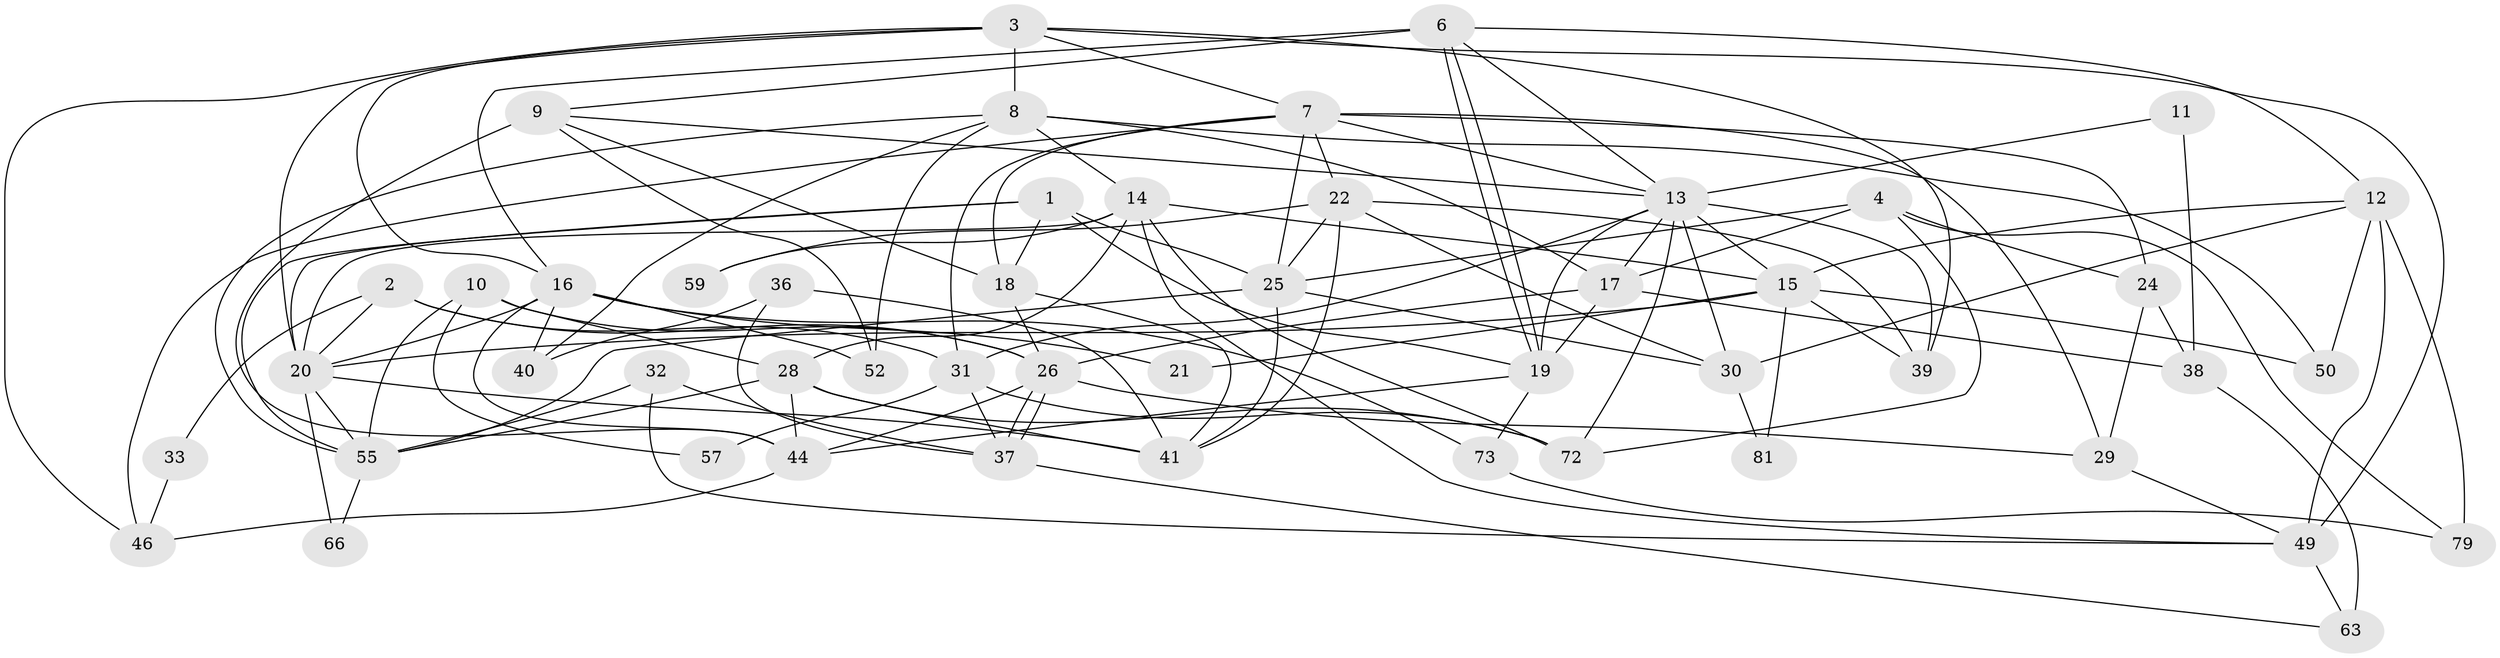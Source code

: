 // original degree distribution, {2: 0.1728395061728395, 4: 0.3333333333333333, 6: 0.04938271604938271, 5: 0.19753086419753085, 8: 0.04938271604938271, 3: 0.18518518518518517, 7: 0.012345679012345678}
// Generated by graph-tools (version 1.1) at 2025/11/02/27/25 16:11:22]
// undirected, 50 vertices, 126 edges
graph export_dot {
graph [start="1"]
  node [color=gray90,style=filled];
  1 [super="+68"];
  2 [super="+5"];
  3 [super="+34"];
  4 [super="+78"];
  6 [super="+23"];
  7 [super="+76"];
  8 [super="+35"];
  9 [super="+60"];
  10;
  11;
  12 [super="+45"];
  13 [super="+27"];
  14 [super="+58"];
  15 [super="+53"];
  16 [super="+80"];
  17 [super="+65"];
  18 [super="+54"];
  19 [super="+67"];
  20 [super="+43"];
  21;
  22 [super="+42"];
  24 [super="+75"];
  25 [super="+61"];
  26 [super="+51"];
  28 [super="+71"];
  29;
  30;
  31 [super="+62"];
  32;
  33;
  36;
  37 [super="+64"];
  38 [super="+77"];
  39 [super="+48"];
  40 [super="+47"];
  41 [super="+69"];
  44 [super="+70"];
  46;
  49 [super="+56"];
  50;
  52;
  55 [super="+74"];
  57;
  59;
  63;
  66;
  72;
  73;
  79;
  81;
  1 -- 20;
  1 -- 55;
  1 -- 19;
  1 -- 25;
  1 -- 18;
  2 -- 20;
  2 -- 33;
  2 -- 31;
  2 -- 26;
  3 -- 20;
  3 -- 46;
  3 -- 49;
  3 -- 7;
  3 -- 16;
  3 -- 8;
  3 -- 39;
  4 -- 72;
  4 -- 79;
  4 -- 24;
  4 -- 25;
  4 -- 17;
  6 -- 19;
  6 -- 19;
  6 -- 9;
  6 -- 13;
  6 -- 12;
  6 -- 16;
  7 -- 46;
  7 -- 31;
  7 -- 22 [weight=2];
  7 -- 13;
  7 -- 18;
  7 -- 25;
  7 -- 29;
  7 -- 24;
  8 -- 55;
  8 -- 50;
  8 -- 52;
  8 -- 14;
  8 -- 17;
  8 -- 40;
  9 -- 52;
  9 -- 44;
  9 -- 13;
  9 -- 18;
  10 -- 26;
  10 -- 28;
  10 -- 57;
  10 -- 55;
  11 -- 38;
  11 -- 13;
  12 -- 79;
  12 -- 49 [weight=2];
  12 -- 50;
  12 -- 30;
  12 -- 15;
  13 -- 72;
  13 -- 39;
  13 -- 30;
  13 -- 15;
  13 -- 19;
  13 -- 17;
  13 -- 31;
  14 -- 20;
  14 -- 28;
  14 -- 49;
  14 -- 59;
  14 -- 72;
  14 -- 15;
  15 -- 81;
  15 -- 50;
  15 -- 20;
  15 -- 21;
  15 -- 39;
  16 -- 73;
  16 -- 21;
  16 -- 40;
  16 -- 20;
  16 -- 44;
  16 -- 52;
  17 -- 38;
  17 -- 26;
  17 -- 19;
  18 -- 26;
  18 -- 41;
  19 -- 44;
  19 -- 73;
  20 -- 41;
  20 -- 55;
  20 -- 66;
  22 -- 41;
  22 -- 59;
  22 -- 30;
  22 -- 25;
  22 -- 39;
  24 -- 38 [weight=2];
  24 -- 29;
  25 -- 55;
  25 -- 30;
  25 -- 41;
  26 -- 37;
  26 -- 37;
  26 -- 44;
  26 -- 29;
  28 -- 72;
  28 -- 41;
  28 -- 44;
  28 -- 55;
  29 -- 49;
  30 -- 81;
  31 -- 72;
  31 -- 37;
  31 -- 57;
  32 -- 37;
  32 -- 49;
  32 -- 55;
  33 -- 46;
  36 -- 41;
  36 -- 40;
  36 -- 37;
  37 -- 63;
  38 -- 63 [weight=2];
  44 -- 46;
  49 -- 63;
  55 -- 66;
  73 -- 79;
}
